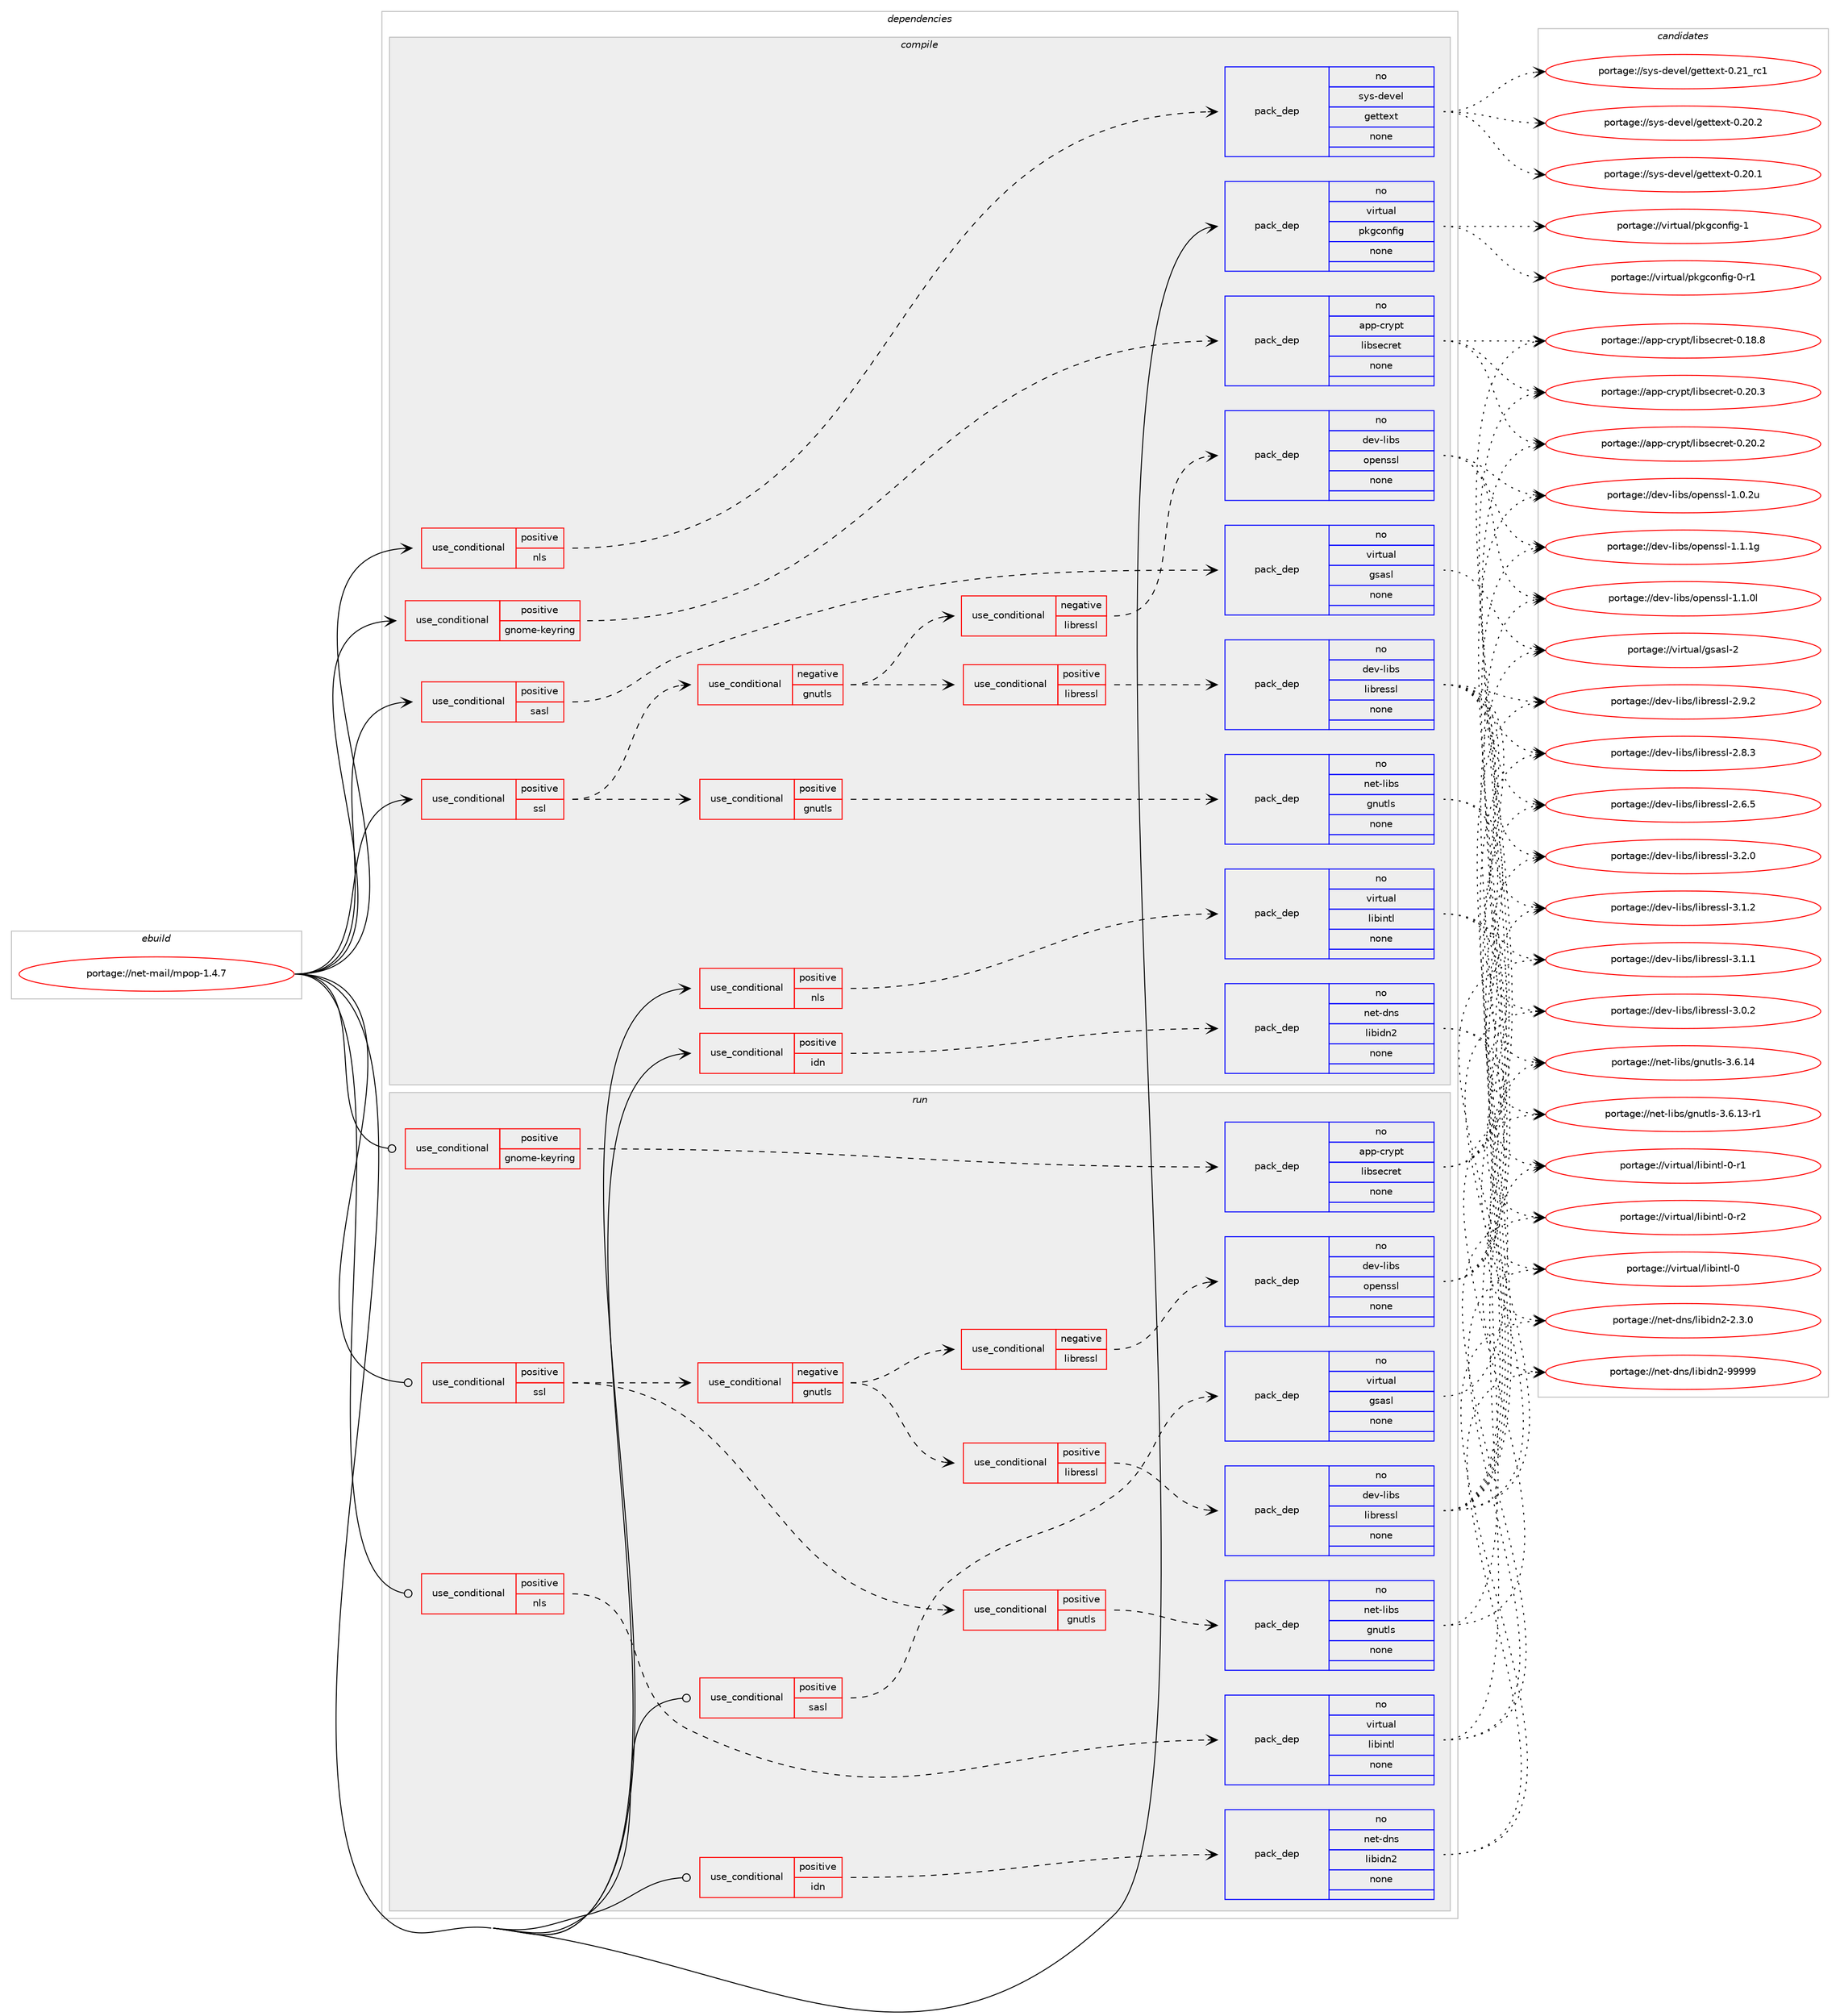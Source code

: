 digraph prolog {

# *************
# Graph options
# *************

newrank=true;
concentrate=true;
compound=true;
graph [rankdir=LR,fontname=Helvetica,fontsize=10,ranksep=1.5];#, ranksep=2.5, nodesep=0.2];
edge  [arrowhead=vee];
node  [fontname=Helvetica,fontsize=10];

# **********
# The ebuild
# **********

subgraph cluster_leftcol {
color=gray;
rank=same;
label=<<i>ebuild</i>>;
id [label="portage://net-mail/mpop-1.4.7", color=red, width=4, href="../net-mail/mpop-1.4.7.svg"];
}

# ****************
# The dependencies
# ****************

subgraph cluster_midcol {
color=gray;
label=<<i>dependencies</i>>;
subgraph cluster_compile {
fillcolor="#eeeeee";
style=filled;
label=<<i>compile</i>>;
subgraph cond827 {
dependency7177 [label=<<TABLE BORDER="0" CELLBORDER="1" CELLSPACING="0" CELLPADDING="4"><TR><TD ROWSPAN="3" CELLPADDING="10">use_conditional</TD></TR><TR><TD>positive</TD></TR><TR><TD>gnome-keyring</TD></TR></TABLE>>, shape=none, color=red];
subgraph pack6275 {
dependency7178 [label=<<TABLE BORDER="0" CELLBORDER="1" CELLSPACING="0" CELLPADDING="4" WIDTH="220"><TR><TD ROWSPAN="6" CELLPADDING="30">pack_dep</TD></TR><TR><TD WIDTH="110">no</TD></TR><TR><TD>app-crypt</TD></TR><TR><TD>libsecret</TD></TR><TR><TD>none</TD></TR><TR><TD></TD></TR></TABLE>>, shape=none, color=blue];
}
dependency7177:e -> dependency7178:w [weight=20,style="dashed",arrowhead="vee"];
}
id:e -> dependency7177:w [weight=20,style="solid",arrowhead="vee"];
subgraph cond828 {
dependency7179 [label=<<TABLE BORDER="0" CELLBORDER="1" CELLSPACING="0" CELLPADDING="4"><TR><TD ROWSPAN="3" CELLPADDING="10">use_conditional</TD></TR><TR><TD>positive</TD></TR><TR><TD>idn</TD></TR></TABLE>>, shape=none, color=red];
subgraph pack6276 {
dependency7180 [label=<<TABLE BORDER="0" CELLBORDER="1" CELLSPACING="0" CELLPADDING="4" WIDTH="220"><TR><TD ROWSPAN="6" CELLPADDING="30">pack_dep</TD></TR><TR><TD WIDTH="110">no</TD></TR><TR><TD>net-dns</TD></TR><TR><TD>libidn2</TD></TR><TR><TD>none</TD></TR><TR><TD></TD></TR></TABLE>>, shape=none, color=blue];
}
dependency7179:e -> dependency7180:w [weight=20,style="dashed",arrowhead="vee"];
}
id:e -> dependency7179:w [weight=20,style="solid",arrowhead="vee"];
subgraph cond829 {
dependency7181 [label=<<TABLE BORDER="0" CELLBORDER="1" CELLSPACING="0" CELLPADDING="4"><TR><TD ROWSPAN="3" CELLPADDING="10">use_conditional</TD></TR><TR><TD>positive</TD></TR><TR><TD>nls</TD></TR></TABLE>>, shape=none, color=red];
subgraph pack6277 {
dependency7182 [label=<<TABLE BORDER="0" CELLBORDER="1" CELLSPACING="0" CELLPADDING="4" WIDTH="220"><TR><TD ROWSPAN="6" CELLPADDING="30">pack_dep</TD></TR><TR><TD WIDTH="110">no</TD></TR><TR><TD>sys-devel</TD></TR><TR><TD>gettext</TD></TR><TR><TD>none</TD></TR><TR><TD></TD></TR></TABLE>>, shape=none, color=blue];
}
dependency7181:e -> dependency7182:w [weight=20,style="dashed",arrowhead="vee"];
}
id:e -> dependency7181:w [weight=20,style="solid",arrowhead="vee"];
subgraph cond830 {
dependency7183 [label=<<TABLE BORDER="0" CELLBORDER="1" CELLSPACING="0" CELLPADDING="4"><TR><TD ROWSPAN="3" CELLPADDING="10">use_conditional</TD></TR><TR><TD>positive</TD></TR><TR><TD>nls</TD></TR></TABLE>>, shape=none, color=red];
subgraph pack6278 {
dependency7184 [label=<<TABLE BORDER="0" CELLBORDER="1" CELLSPACING="0" CELLPADDING="4" WIDTH="220"><TR><TD ROWSPAN="6" CELLPADDING="30">pack_dep</TD></TR><TR><TD WIDTH="110">no</TD></TR><TR><TD>virtual</TD></TR><TR><TD>libintl</TD></TR><TR><TD>none</TD></TR><TR><TD></TD></TR></TABLE>>, shape=none, color=blue];
}
dependency7183:e -> dependency7184:w [weight=20,style="dashed",arrowhead="vee"];
}
id:e -> dependency7183:w [weight=20,style="solid",arrowhead="vee"];
subgraph cond831 {
dependency7185 [label=<<TABLE BORDER="0" CELLBORDER="1" CELLSPACING="0" CELLPADDING="4"><TR><TD ROWSPAN="3" CELLPADDING="10">use_conditional</TD></TR><TR><TD>positive</TD></TR><TR><TD>sasl</TD></TR></TABLE>>, shape=none, color=red];
subgraph pack6279 {
dependency7186 [label=<<TABLE BORDER="0" CELLBORDER="1" CELLSPACING="0" CELLPADDING="4" WIDTH="220"><TR><TD ROWSPAN="6" CELLPADDING="30">pack_dep</TD></TR><TR><TD WIDTH="110">no</TD></TR><TR><TD>virtual</TD></TR><TR><TD>gsasl</TD></TR><TR><TD>none</TD></TR><TR><TD></TD></TR></TABLE>>, shape=none, color=blue];
}
dependency7185:e -> dependency7186:w [weight=20,style="dashed",arrowhead="vee"];
}
id:e -> dependency7185:w [weight=20,style="solid",arrowhead="vee"];
subgraph cond832 {
dependency7187 [label=<<TABLE BORDER="0" CELLBORDER="1" CELLSPACING="0" CELLPADDING="4"><TR><TD ROWSPAN="3" CELLPADDING="10">use_conditional</TD></TR><TR><TD>positive</TD></TR><TR><TD>ssl</TD></TR></TABLE>>, shape=none, color=red];
subgraph cond833 {
dependency7188 [label=<<TABLE BORDER="0" CELLBORDER="1" CELLSPACING="0" CELLPADDING="4"><TR><TD ROWSPAN="3" CELLPADDING="10">use_conditional</TD></TR><TR><TD>positive</TD></TR><TR><TD>gnutls</TD></TR></TABLE>>, shape=none, color=red];
subgraph pack6280 {
dependency7189 [label=<<TABLE BORDER="0" CELLBORDER="1" CELLSPACING="0" CELLPADDING="4" WIDTH="220"><TR><TD ROWSPAN="6" CELLPADDING="30">pack_dep</TD></TR><TR><TD WIDTH="110">no</TD></TR><TR><TD>net-libs</TD></TR><TR><TD>gnutls</TD></TR><TR><TD>none</TD></TR><TR><TD></TD></TR></TABLE>>, shape=none, color=blue];
}
dependency7188:e -> dependency7189:w [weight=20,style="dashed",arrowhead="vee"];
}
dependency7187:e -> dependency7188:w [weight=20,style="dashed",arrowhead="vee"];
subgraph cond834 {
dependency7190 [label=<<TABLE BORDER="0" CELLBORDER="1" CELLSPACING="0" CELLPADDING="4"><TR><TD ROWSPAN="3" CELLPADDING="10">use_conditional</TD></TR><TR><TD>negative</TD></TR><TR><TD>gnutls</TD></TR></TABLE>>, shape=none, color=red];
subgraph cond835 {
dependency7191 [label=<<TABLE BORDER="0" CELLBORDER="1" CELLSPACING="0" CELLPADDING="4"><TR><TD ROWSPAN="3" CELLPADDING="10">use_conditional</TD></TR><TR><TD>negative</TD></TR><TR><TD>libressl</TD></TR></TABLE>>, shape=none, color=red];
subgraph pack6281 {
dependency7192 [label=<<TABLE BORDER="0" CELLBORDER="1" CELLSPACING="0" CELLPADDING="4" WIDTH="220"><TR><TD ROWSPAN="6" CELLPADDING="30">pack_dep</TD></TR><TR><TD WIDTH="110">no</TD></TR><TR><TD>dev-libs</TD></TR><TR><TD>openssl</TD></TR><TR><TD>none</TD></TR><TR><TD></TD></TR></TABLE>>, shape=none, color=blue];
}
dependency7191:e -> dependency7192:w [weight=20,style="dashed",arrowhead="vee"];
}
dependency7190:e -> dependency7191:w [weight=20,style="dashed",arrowhead="vee"];
subgraph cond836 {
dependency7193 [label=<<TABLE BORDER="0" CELLBORDER="1" CELLSPACING="0" CELLPADDING="4"><TR><TD ROWSPAN="3" CELLPADDING="10">use_conditional</TD></TR><TR><TD>positive</TD></TR><TR><TD>libressl</TD></TR></TABLE>>, shape=none, color=red];
subgraph pack6282 {
dependency7194 [label=<<TABLE BORDER="0" CELLBORDER="1" CELLSPACING="0" CELLPADDING="4" WIDTH="220"><TR><TD ROWSPAN="6" CELLPADDING="30">pack_dep</TD></TR><TR><TD WIDTH="110">no</TD></TR><TR><TD>dev-libs</TD></TR><TR><TD>libressl</TD></TR><TR><TD>none</TD></TR><TR><TD></TD></TR></TABLE>>, shape=none, color=blue];
}
dependency7193:e -> dependency7194:w [weight=20,style="dashed",arrowhead="vee"];
}
dependency7190:e -> dependency7193:w [weight=20,style="dashed",arrowhead="vee"];
}
dependency7187:e -> dependency7190:w [weight=20,style="dashed",arrowhead="vee"];
}
id:e -> dependency7187:w [weight=20,style="solid",arrowhead="vee"];
subgraph pack6283 {
dependency7195 [label=<<TABLE BORDER="0" CELLBORDER="1" CELLSPACING="0" CELLPADDING="4" WIDTH="220"><TR><TD ROWSPAN="6" CELLPADDING="30">pack_dep</TD></TR><TR><TD WIDTH="110">no</TD></TR><TR><TD>virtual</TD></TR><TR><TD>pkgconfig</TD></TR><TR><TD>none</TD></TR><TR><TD></TD></TR></TABLE>>, shape=none, color=blue];
}
id:e -> dependency7195:w [weight=20,style="solid",arrowhead="vee"];
}
subgraph cluster_compileandrun {
fillcolor="#eeeeee";
style=filled;
label=<<i>compile and run</i>>;
}
subgraph cluster_run {
fillcolor="#eeeeee";
style=filled;
label=<<i>run</i>>;
subgraph cond837 {
dependency7196 [label=<<TABLE BORDER="0" CELLBORDER="1" CELLSPACING="0" CELLPADDING="4"><TR><TD ROWSPAN="3" CELLPADDING="10">use_conditional</TD></TR><TR><TD>positive</TD></TR><TR><TD>gnome-keyring</TD></TR></TABLE>>, shape=none, color=red];
subgraph pack6284 {
dependency7197 [label=<<TABLE BORDER="0" CELLBORDER="1" CELLSPACING="0" CELLPADDING="4" WIDTH="220"><TR><TD ROWSPAN="6" CELLPADDING="30">pack_dep</TD></TR><TR><TD WIDTH="110">no</TD></TR><TR><TD>app-crypt</TD></TR><TR><TD>libsecret</TD></TR><TR><TD>none</TD></TR><TR><TD></TD></TR></TABLE>>, shape=none, color=blue];
}
dependency7196:e -> dependency7197:w [weight=20,style="dashed",arrowhead="vee"];
}
id:e -> dependency7196:w [weight=20,style="solid",arrowhead="odot"];
subgraph cond838 {
dependency7198 [label=<<TABLE BORDER="0" CELLBORDER="1" CELLSPACING="0" CELLPADDING="4"><TR><TD ROWSPAN="3" CELLPADDING="10">use_conditional</TD></TR><TR><TD>positive</TD></TR><TR><TD>idn</TD></TR></TABLE>>, shape=none, color=red];
subgraph pack6285 {
dependency7199 [label=<<TABLE BORDER="0" CELLBORDER="1" CELLSPACING="0" CELLPADDING="4" WIDTH="220"><TR><TD ROWSPAN="6" CELLPADDING="30">pack_dep</TD></TR><TR><TD WIDTH="110">no</TD></TR><TR><TD>net-dns</TD></TR><TR><TD>libidn2</TD></TR><TR><TD>none</TD></TR><TR><TD></TD></TR></TABLE>>, shape=none, color=blue];
}
dependency7198:e -> dependency7199:w [weight=20,style="dashed",arrowhead="vee"];
}
id:e -> dependency7198:w [weight=20,style="solid",arrowhead="odot"];
subgraph cond839 {
dependency7200 [label=<<TABLE BORDER="0" CELLBORDER="1" CELLSPACING="0" CELLPADDING="4"><TR><TD ROWSPAN="3" CELLPADDING="10">use_conditional</TD></TR><TR><TD>positive</TD></TR><TR><TD>nls</TD></TR></TABLE>>, shape=none, color=red];
subgraph pack6286 {
dependency7201 [label=<<TABLE BORDER="0" CELLBORDER="1" CELLSPACING="0" CELLPADDING="4" WIDTH="220"><TR><TD ROWSPAN="6" CELLPADDING="30">pack_dep</TD></TR><TR><TD WIDTH="110">no</TD></TR><TR><TD>virtual</TD></TR><TR><TD>libintl</TD></TR><TR><TD>none</TD></TR><TR><TD></TD></TR></TABLE>>, shape=none, color=blue];
}
dependency7200:e -> dependency7201:w [weight=20,style="dashed",arrowhead="vee"];
}
id:e -> dependency7200:w [weight=20,style="solid",arrowhead="odot"];
subgraph cond840 {
dependency7202 [label=<<TABLE BORDER="0" CELLBORDER="1" CELLSPACING="0" CELLPADDING="4"><TR><TD ROWSPAN="3" CELLPADDING="10">use_conditional</TD></TR><TR><TD>positive</TD></TR><TR><TD>sasl</TD></TR></TABLE>>, shape=none, color=red];
subgraph pack6287 {
dependency7203 [label=<<TABLE BORDER="0" CELLBORDER="1" CELLSPACING="0" CELLPADDING="4" WIDTH="220"><TR><TD ROWSPAN="6" CELLPADDING="30">pack_dep</TD></TR><TR><TD WIDTH="110">no</TD></TR><TR><TD>virtual</TD></TR><TR><TD>gsasl</TD></TR><TR><TD>none</TD></TR><TR><TD></TD></TR></TABLE>>, shape=none, color=blue];
}
dependency7202:e -> dependency7203:w [weight=20,style="dashed",arrowhead="vee"];
}
id:e -> dependency7202:w [weight=20,style="solid",arrowhead="odot"];
subgraph cond841 {
dependency7204 [label=<<TABLE BORDER="0" CELLBORDER="1" CELLSPACING="0" CELLPADDING="4"><TR><TD ROWSPAN="3" CELLPADDING="10">use_conditional</TD></TR><TR><TD>positive</TD></TR><TR><TD>ssl</TD></TR></TABLE>>, shape=none, color=red];
subgraph cond842 {
dependency7205 [label=<<TABLE BORDER="0" CELLBORDER="1" CELLSPACING="0" CELLPADDING="4"><TR><TD ROWSPAN="3" CELLPADDING="10">use_conditional</TD></TR><TR><TD>positive</TD></TR><TR><TD>gnutls</TD></TR></TABLE>>, shape=none, color=red];
subgraph pack6288 {
dependency7206 [label=<<TABLE BORDER="0" CELLBORDER="1" CELLSPACING="0" CELLPADDING="4" WIDTH="220"><TR><TD ROWSPAN="6" CELLPADDING="30">pack_dep</TD></TR><TR><TD WIDTH="110">no</TD></TR><TR><TD>net-libs</TD></TR><TR><TD>gnutls</TD></TR><TR><TD>none</TD></TR><TR><TD></TD></TR></TABLE>>, shape=none, color=blue];
}
dependency7205:e -> dependency7206:w [weight=20,style="dashed",arrowhead="vee"];
}
dependency7204:e -> dependency7205:w [weight=20,style="dashed",arrowhead="vee"];
subgraph cond843 {
dependency7207 [label=<<TABLE BORDER="0" CELLBORDER="1" CELLSPACING="0" CELLPADDING="4"><TR><TD ROWSPAN="3" CELLPADDING="10">use_conditional</TD></TR><TR><TD>negative</TD></TR><TR><TD>gnutls</TD></TR></TABLE>>, shape=none, color=red];
subgraph cond844 {
dependency7208 [label=<<TABLE BORDER="0" CELLBORDER="1" CELLSPACING="0" CELLPADDING="4"><TR><TD ROWSPAN="3" CELLPADDING="10">use_conditional</TD></TR><TR><TD>negative</TD></TR><TR><TD>libressl</TD></TR></TABLE>>, shape=none, color=red];
subgraph pack6289 {
dependency7209 [label=<<TABLE BORDER="0" CELLBORDER="1" CELLSPACING="0" CELLPADDING="4" WIDTH="220"><TR><TD ROWSPAN="6" CELLPADDING="30">pack_dep</TD></TR><TR><TD WIDTH="110">no</TD></TR><TR><TD>dev-libs</TD></TR><TR><TD>openssl</TD></TR><TR><TD>none</TD></TR><TR><TD></TD></TR></TABLE>>, shape=none, color=blue];
}
dependency7208:e -> dependency7209:w [weight=20,style="dashed",arrowhead="vee"];
}
dependency7207:e -> dependency7208:w [weight=20,style="dashed",arrowhead="vee"];
subgraph cond845 {
dependency7210 [label=<<TABLE BORDER="0" CELLBORDER="1" CELLSPACING="0" CELLPADDING="4"><TR><TD ROWSPAN="3" CELLPADDING="10">use_conditional</TD></TR><TR><TD>positive</TD></TR><TR><TD>libressl</TD></TR></TABLE>>, shape=none, color=red];
subgraph pack6290 {
dependency7211 [label=<<TABLE BORDER="0" CELLBORDER="1" CELLSPACING="0" CELLPADDING="4" WIDTH="220"><TR><TD ROWSPAN="6" CELLPADDING="30">pack_dep</TD></TR><TR><TD WIDTH="110">no</TD></TR><TR><TD>dev-libs</TD></TR><TR><TD>libressl</TD></TR><TR><TD>none</TD></TR><TR><TD></TD></TR></TABLE>>, shape=none, color=blue];
}
dependency7210:e -> dependency7211:w [weight=20,style="dashed",arrowhead="vee"];
}
dependency7207:e -> dependency7210:w [weight=20,style="dashed",arrowhead="vee"];
}
dependency7204:e -> dependency7207:w [weight=20,style="dashed",arrowhead="vee"];
}
id:e -> dependency7204:w [weight=20,style="solid",arrowhead="odot"];
}
}

# **************
# The candidates
# **************

subgraph cluster_choices {
rank=same;
color=gray;
label=<<i>candidates</i>>;

subgraph choice6275 {
color=black;
nodesep=1;
choice97112112459911412111211647108105981151019911410111645484650484651 [label="portage://app-crypt/libsecret-0.20.3", color=red, width=4,href="../app-crypt/libsecret-0.20.3.svg"];
choice97112112459911412111211647108105981151019911410111645484650484650 [label="portage://app-crypt/libsecret-0.20.2", color=red, width=4,href="../app-crypt/libsecret-0.20.2.svg"];
choice97112112459911412111211647108105981151019911410111645484649564656 [label="portage://app-crypt/libsecret-0.18.8", color=red, width=4,href="../app-crypt/libsecret-0.18.8.svg"];
dependency7178:e -> choice97112112459911412111211647108105981151019911410111645484650484651:w [style=dotted,weight="100"];
dependency7178:e -> choice97112112459911412111211647108105981151019911410111645484650484650:w [style=dotted,weight="100"];
dependency7178:e -> choice97112112459911412111211647108105981151019911410111645484649564656:w [style=dotted,weight="100"];
}
subgraph choice6276 {
color=black;
nodesep=1;
choice11010111645100110115471081059810510011050455757575757 [label="portage://net-dns/libidn2-99999", color=red, width=4,href="../net-dns/libidn2-99999.svg"];
choice11010111645100110115471081059810510011050455046514648 [label="portage://net-dns/libidn2-2.3.0", color=red, width=4,href="../net-dns/libidn2-2.3.0.svg"];
dependency7180:e -> choice11010111645100110115471081059810510011050455757575757:w [style=dotted,weight="100"];
dependency7180:e -> choice11010111645100110115471081059810510011050455046514648:w [style=dotted,weight="100"];
}
subgraph choice6277 {
color=black;
nodesep=1;
choice11512111545100101118101108471031011161161011201164548465049951149949 [label="portage://sys-devel/gettext-0.21_rc1", color=red, width=4,href="../sys-devel/gettext-0.21_rc1.svg"];
choice115121115451001011181011084710310111611610112011645484650484650 [label="portage://sys-devel/gettext-0.20.2", color=red, width=4,href="../sys-devel/gettext-0.20.2.svg"];
choice115121115451001011181011084710310111611610112011645484650484649 [label="portage://sys-devel/gettext-0.20.1", color=red, width=4,href="../sys-devel/gettext-0.20.1.svg"];
dependency7182:e -> choice11512111545100101118101108471031011161161011201164548465049951149949:w [style=dotted,weight="100"];
dependency7182:e -> choice115121115451001011181011084710310111611610112011645484650484650:w [style=dotted,weight="100"];
dependency7182:e -> choice115121115451001011181011084710310111611610112011645484650484649:w [style=dotted,weight="100"];
}
subgraph choice6278 {
color=black;
nodesep=1;
choice11810511411611797108471081059810511011610845484511450 [label="portage://virtual/libintl-0-r2", color=red, width=4,href="../virtual/libintl-0-r2.svg"];
choice11810511411611797108471081059810511011610845484511449 [label="portage://virtual/libintl-0-r1", color=red, width=4,href="../virtual/libintl-0-r1.svg"];
choice1181051141161179710847108105981051101161084548 [label="portage://virtual/libintl-0", color=red, width=4,href="../virtual/libintl-0.svg"];
dependency7184:e -> choice11810511411611797108471081059810511011610845484511450:w [style=dotted,weight="100"];
dependency7184:e -> choice11810511411611797108471081059810511011610845484511449:w [style=dotted,weight="100"];
dependency7184:e -> choice1181051141161179710847108105981051101161084548:w [style=dotted,weight="100"];
}
subgraph choice6279 {
color=black;
nodesep=1;
choice1181051141161179710847103115971151084550 [label="portage://virtual/gsasl-2", color=red, width=4,href="../virtual/gsasl-2.svg"];
dependency7186:e -> choice1181051141161179710847103115971151084550:w [style=dotted,weight="100"];
}
subgraph choice6280 {
color=black;
nodesep=1;
choice11010111645108105981154710311011711610811545514654464952 [label="portage://net-libs/gnutls-3.6.14", color=red, width=4,href="../net-libs/gnutls-3.6.14.svg"];
choice110101116451081059811547103110117116108115455146544649514511449 [label="portage://net-libs/gnutls-3.6.13-r1", color=red, width=4,href="../net-libs/gnutls-3.6.13-r1.svg"];
dependency7189:e -> choice11010111645108105981154710311011711610811545514654464952:w [style=dotted,weight="100"];
dependency7189:e -> choice110101116451081059811547103110117116108115455146544649514511449:w [style=dotted,weight="100"];
}
subgraph choice6281 {
color=black;
nodesep=1;
choice100101118451081059811547111112101110115115108454946494649103 [label="portage://dev-libs/openssl-1.1.1g", color=red, width=4,href="../dev-libs/openssl-1.1.1g.svg"];
choice100101118451081059811547111112101110115115108454946494648108 [label="portage://dev-libs/openssl-1.1.0l", color=red, width=4,href="../dev-libs/openssl-1.1.0l.svg"];
choice100101118451081059811547111112101110115115108454946484650117 [label="portage://dev-libs/openssl-1.0.2u", color=red, width=4,href="../dev-libs/openssl-1.0.2u.svg"];
dependency7192:e -> choice100101118451081059811547111112101110115115108454946494649103:w [style=dotted,weight="100"];
dependency7192:e -> choice100101118451081059811547111112101110115115108454946494648108:w [style=dotted,weight="100"];
dependency7192:e -> choice100101118451081059811547111112101110115115108454946484650117:w [style=dotted,weight="100"];
}
subgraph choice6282 {
color=black;
nodesep=1;
choice10010111845108105981154710810598114101115115108455146504648 [label="portage://dev-libs/libressl-3.2.0", color=red, width=4,href="../dev-libs/libressl-3.2.0.svg"];
choice10010111845108105981154710810598114101115115108455146494650 [label="portage://dev-libs/libressl-3.1.2", color=red, width=4,href="../dev-libs/libressl-3.1.2.svg"];
choice10010111845108105981154710810598114101115115108455146494649 [label="portage://dev-libs/libressl-3.1.1", color=red, width=4,href="../dev-libs/libressl-3.1.1.svg"];
choice10010111845108105981154710810598114101115115108455146484650 [label="portage://dev-libs/libressl-3.0.2", color=red, width=4,href="../dev-libs/libressl-3.0.2.svg"];
choice10010111845108105981154710810598114101115115108455046574650 [label="portage://dev-libs/libressl-2.9.2", color=red, width=4,href="../dev-libs/libressl-2.9.2.svg"];
choice10010111845108105981154710810598114101115115108455046564651 [label="portage://dev-libs/libressl-2.8.3", color=red, width=4,href="../dev-libs/libressl-2.8.3.svg"];
choice10010111845108105981154710810598114101115115108455046544653 [label="portage://dev-libs/libressl-2.6.5", color=red, width=4,href="../dev-libs/libressl-2.6.5.svg"];
dependency7194:e -> choice10010111845108105981154710810598114101115115108455146504648:w [style=dotted,weight="100"];
dependency7194:e -> choice10010111845108105981154710810598114101115115108455146494650:w [style=dotted,weight="100"];
dependency7194:e -> choice10010111845108105981154710810598114101115115108455146494649:w [style=dotted,weight="100"];
dependency7194:e -> choice10010111845108105981154710810598114101115115108455146484650:w [style=dotted,weight="100"];
dependency7194:e -> choice10010111845108105981154710810598114101115115108455046574650:w [style=dotted,weight="100"];
dependency7194:e -> choice10010111845108105981154710810598114101115115108455046564651:w [style=dotted,weight="100"];
dependency7194:e -> choice10010111845108105981154710810598114101115115108455046544653:w [style=dotted,weight="100"];
}
subgraph choice6283 {
color=black;
nodesep=1;
choice1181051141161179710847112107103991111101021051034549 [label="portage://virtual/pkgconfig-1", color=red, width=4,href="../virtual/pkgconfig-1.svg"];
choice11810511411611797108471121071039911111010210510345484511449 [label="portage://virtual/pkgconfig-0-r1", color=red, width=4,href="../virtual/pkgconfig-0-r1.svg"];
dependency7195:e -> choice1181051141161179710847112107103991111101021051034549:w [style=dotted,weight="100"];
dependency7195:e -> choice11810511411611797108471121071039911111010210510345484511449:w [style=dotted,weight="100"];
}
subgraph choice6284 {
color=black;
nodesep=1;
choice97112112459911412111211647108105981151019911410111645484650484651 [label="portage://app-crypt/libsecret-0.20.3", color=red, width=4,href="../app-crypt/libsecret-0.20.3.svg"];
choice97112112459911412111211647108105981151019911410111645484650484650 [label="portage://app-crypt/libsecret-0.20.2", color=red, width=4,href="../app-crypt/libsecret-0.20.2.svg"];
choice97112112459911412111211647108105981151019911410111645484649564656 [label="portage://app-crypt/libsecret-0.18.8", color=red, width=4,href="../app-crypt/libsecret-0.18.8.svg"];
dependency7197:e -> choice97112112459911412111211647108105981151019911410111645484650484651:w [style=dotted,weight="100"];
dependency7197:e -> choice97112112459911412111211647108105981151019911410111645484650484650:w [style=dotted,weight="100"];
dependency7197:e -> choice97112112459911412111211647108105981151019911410111645484649564656:w [style=dotted,weight="100"];
}
subgraph choice6285 {
color=black;
nodesep=1;
choice11010111645100110115471081059810510011050455757575757 [label="portage://net-dns/libidn2-99999", color=red, width=4,href="../net-dns/libidn2-99999.svg"];
choice11010111645100110115471081059810510011050455046514648 [label="portage://net-dns/libidn2-2.3.0", color=red, width=4,href="../net-dns/libidn2-2.3.0.svg"];
dependency7199:e -> choice11010111645100110115471081059810510011050455757575757:w [style=dotted,weight="100"];
dependency7199:e -> choice11010111645100110115471081059810510011050455046514648:w [style=dotted,weight="100"];
}
subgraph choice6286 {
color=black;
nodesep=1;
choice11810511411611797108471081059810511011610845484511450 [label="portage://virtual/libintl-0-r2", color=red, width=4,href="../virtual/libintl-0-r2.svg"];
choice11810511411611797108471081059810511011610845484511449 [label="portage://virtual/libintl-0-r1", color=red, width=4,href="../virtual/libintl-0-r1.svg"];
choice1181051141161179710847108105981051101161084548 [label="portage://virtual/libintl-0", color=red, width=4,href="../virtual/libintl-0.svg"];
dependency7201:e -> choice11810511411611797108471081059810511011610845484511450:w [style=dotted,weight="100"];
dependency7201:e -> choice11810511411611797108471081059810511011610845484511449:w [style=dotted,weight="100"];
dependency7201:e -> choice1181051141161179710847108105981051101161084548:w [style=dotted,weight="100"];
}
subgraph choice6287 {
color=black;
nodesep=1;
choice1181051141161179710847103115971151084550 [label="portage://virtual/gsasl-2", color=red, width=4,href="../virtual/gsasl-2.svg"];
dependency7203:e -> choice1181051141161179710847103115971151084550:w [style=dotted,weight="100"];
}
subgraph choice6288 {
color=black;
nodesep=1;
choice11010111645108105981154710311011711610811545514654464952 [label="portage://net-libs/gnutls-3.6.14", color=red, width=4,href="../net-libs/gnutls-3.6.14.svg"];
choice110101116451081059811547103110117116108115455146544649514511449 [label="portage://net-libs/gnutls-3.6.13-r1", color=red, width=4,href="../net-libs/gnutls-3.6.13-r1.svg"];
dependency7206:e -> choice11010111645108105981154710311011711610811545514654464952:w [style=dotted,weight="100"];
dependency7206:e -> choice110101116451081059811547103110117116108115455146544649514511449:w [style=dotted,weight="100"];
}
subgraph choice6289 {
color=black;
nodesep=1;
choice100101118451081059811547111112101110115115108454946494649103 [label="portage://dev-libs/openssl-1.1.1g", color=red, width=4,href="../dev-libs/openssl-1.1.1g.svg"];
choice100101118451081059811547111112101110115115108454946494648108 [label="portage://dev-libs/openssl-1.1.0l", color=red, width=4,href="../dev-libs/openssl-1.1.0l.svg"];
choice100101118451081059811547111112101110115115108454946484650117 [label="portage://dev-libs/openssl-1.0.2u", color=red, width=4,href="../dev-libs/openssl-1.0.2u.svg"];
dependency7209:e -> choice100101118451081059811547111112101110115115108454946494649103:w [style=dotted,weight="100"];
dependency7209:e -> choice100101118451081059811547111112101110115115108454946494648108:w [style=dotted,weight="100"];
dependency7209:e -> choice100101118451081059811547111112101110115115108454946484650117:w [style=dotted,weight="100"];
}
subgraph choice6290 {
color=black;
nodesep=1;
choice10010111845108105981154710810598114101115115108455146504648 [label="portage://dev-libs/libressl-3.2.0", color=red, width=4,href="../dev-libs/libressl-3.2.0.svg"];
choice10010111845108105981154710810598114101115115108455146494650 [label="portage://dev-libs/libressl-3.1.2", color=red, width=4,href="../dev-libs/libressl-3.1.2.svg"];
choice10010111845108105981154710810598114101115115108455146494649 [label="portage://dev-libs/libressl-3.1.1", color=red, width=4,href="../dev-libs/libressl-3.1.1.svg"];
choice10010111845108105981154710810598114101115115108455146484650 [label="portage://dev-libs/libressl-3.0.2", color=red, width=4,href="../dev-libs/libressl-3.0.2.svg"];
choice10010111845108105981154710810598114101115115108455046574650 [label="portage://dev-libs/libressl-2.9.2", color=red, width=4,href="../dev-libs/libressl-2.9.2.svg"];
choice10010111845108105981154710810598114101115115108455046564651 [label="portage://dev-libs/libressl-2.8.3", color=red, width=4,href="../dev-libs/libressl-2.8.3.svg"];
choice10010111845108105981154710810598114101115115108455046544653 [label="portage://dev-libs/libressl-2.6.5", color=red, width=4,href="../dev-libs/libressl-2.6.5.svg"];
dependency7211:e -> choice10010111845108105981154710810598114101115115108455146504648:w [style=dotted,weight="100"];
dependency7211:e -> choice10010111845108105981154710810598114101115115108455146494650:w [style=dotted,weight="100"];
dependency7211:e -> choice10010111845108105981154710810598114101115115108455146494649:w [style=dotted,weight="100"];
dependency7211:e -> choice10010111845108105981154710810598114101115115108455146484650:w [style=dotted,weight="100"];
dependency7211:e -> choice10010111845108105981154710810598114101115115108455046574650:w [style=dotted,weight="100"];
dependency7211:e -> choice10010111845108105981154710810598114101115115108455046564651:w [style=dotted,weight="100"];
dependency7211:e -> choice10010111845108105981154710810598114101115115108455046544653:w [style=dotted,weight="100"];
}
}

}
